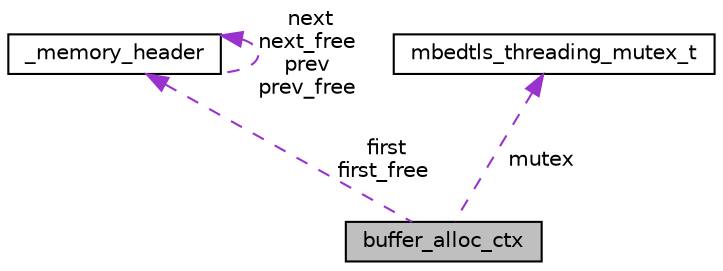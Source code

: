 digraph "buffer_alloc_ctx"
{
 // LATEX_PDF_SIZE
  edge [fontname="Helvetica",fontsize="10",labelfontname="Helvetica",labelfontsize="10"];
  node [fontname="Helvetica",fontsize="10",shape=record];
  Node1 [label="buffer_alloc_ctx",height=0.2,width=0.4,color="black", fillcolor="grey75", style="filled", fontcolor="black",tooltip=" "];
  Node2 -> Node1 [dir="back",color="darkorchid3",fontsize="10",style="dashed",label=" first\nfirst_free" ,fontname="Helvetica"];
  Node2 [label="_memory_header",height=0.2,width=0.4,color="black", fillcolor="white", style="filled",URL="$d0/d98/struct__memory__header.html",tooltip=" "];
  Node2 -> Node2 [dir="back",color="darkorchid3",fontsize="10",style="dashed",label=" next\nnext_free\nprev\nprev_free" ,fontname="Helvetica"];
  Node3 -> Node1 [dir="back",color="darkorchid3",fontsize="10",style="dashed",label=" mutex" ,fontname="Helvetica"];
  Node3 [label="mbedtls_threading_mutex_t",height=0.2,width=0.4,color="black", fillcolor="white", style="filled",URL="$d8/de3/structmbedtls__threading__mutex__t.html",tooltip=" "];
}

